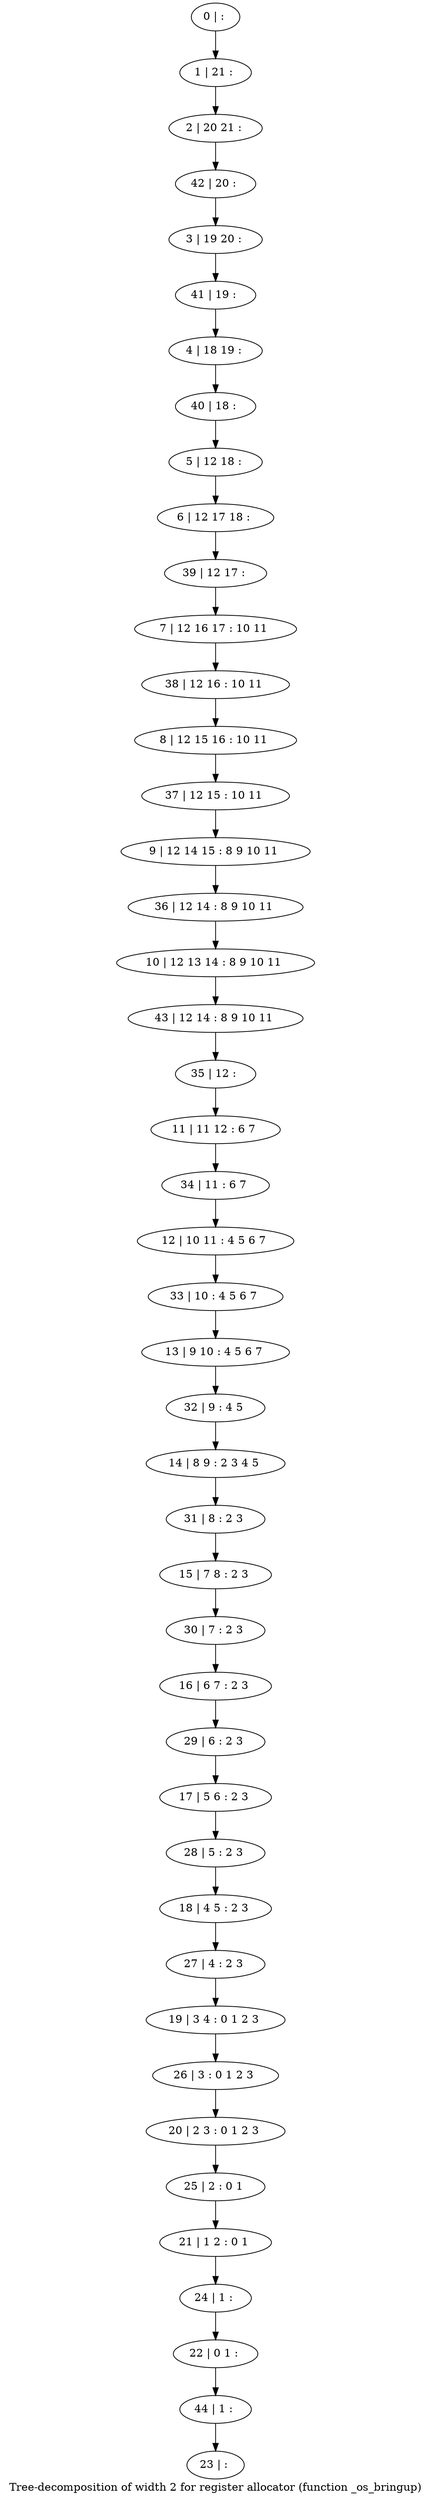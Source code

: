 digraph G {
graph [label="Tree-decomposition of width 2 for register allocator (function _os_bringup)"]
0[label="0 | : "];
1[label="1 | 21 : "];
2[label="2 | 20 21 : "];
3[label="3 | 19 20 : "];
4[label="4 | 18 19 : "];
5[label="5 | 12 18 : "];
6[label="6 | 12 17 18 : "];
7[label="7 | 12 16 17 : 10 11 "];
8[label="8 | 12 15 16 : 10 11 "];
9[label="9 | 12 14 15 : 8 9 10 11 "];
10[label="10 | 12 13 14 : 8 9 10 11 "];
11[label="11 | 11 12 : 6 7 "];
12[label="12 | 10 11 : 4 5 6 7 "];
13[label="13 | 9 10 : 4 5 6 7 "];
14[label="14 | 8 9 : 2 3 4 5 "];
15[label="15 | 7 8 : 2 3 "];
16[label="16 | 6 7 : 2 3 "];
17[label="17 | 5 6 : 2 3 "];
18[label="18 | 4 5 : 2 3 "];
19[label="19 | 3 4 : 0 1 2 3 "];
20[label="20 | 2 3 : 0 1 2 3 "];
21[label="21 | 1 2 : 0 1 "];
22[label="22 | 0 1 : "];
23[label="23 | : "];
24[label="24 | 1 : "];
25[label="25 | 2 : 0 1 "];
26[label="26 | 3 : 0 1 2 3 "];
27[label="27 | 4 : 2 3 "];
28[label="28 | 5 : 2 3 "];
29[label="29 | 6 : 2 3 "];
30[label="30 | 7 : 2 3 "];
31[label="31 | 8 : 2 3 "];
32[label="32 | 9 : 4 5 "];
33[label="33 | 10 : 4 5 6 7 "];
34[label="34 | 11 : 6 7 "];
35[label="35 | 12 : "];
36[label="36 | 12 14 : 8 9 10 11 "];
37[label="37 | 12 15 : 10 11 "];
38[label="38 | 12 16 : 10 11 "];
39[label="39 | 12 17 : "];
40[label="40 | 18 : "];
41[label="41 | 19 : "];
42[label="42 | 20 : "];
43[label="43 | 12 14 : 8 9 10 11 "];
44[label="44 | 1 : "];
0->1 ;
1->2 ;
5->6 ;
24->22 ;
21->24 ;
25->21 ;
20->25 ;
26->20 ;
19->26 ;
27->19 ;
18->27 ;
28->18 ;
17->28 ;
29->17 ;
16->29 ;
30->16 ;
15->30 ;
31->15 ;
14->31 ;
32->14 ;
13->32 ;
33->13 ;
12->33 ;
34->12 ;
11->34 ;
35->11 ;
36->10 ;
9->36 ;
37->9 ;
8->37 ;
38->8 ;
7->38 ;
39->7 ;
6->39 ;
40->5 ;
4->40 ;
41->4 ;
3->41 ;
42->3 ;
2->42 ;
43->35 ;
10->43 ;
44->23 ;
22->44 ;
}
